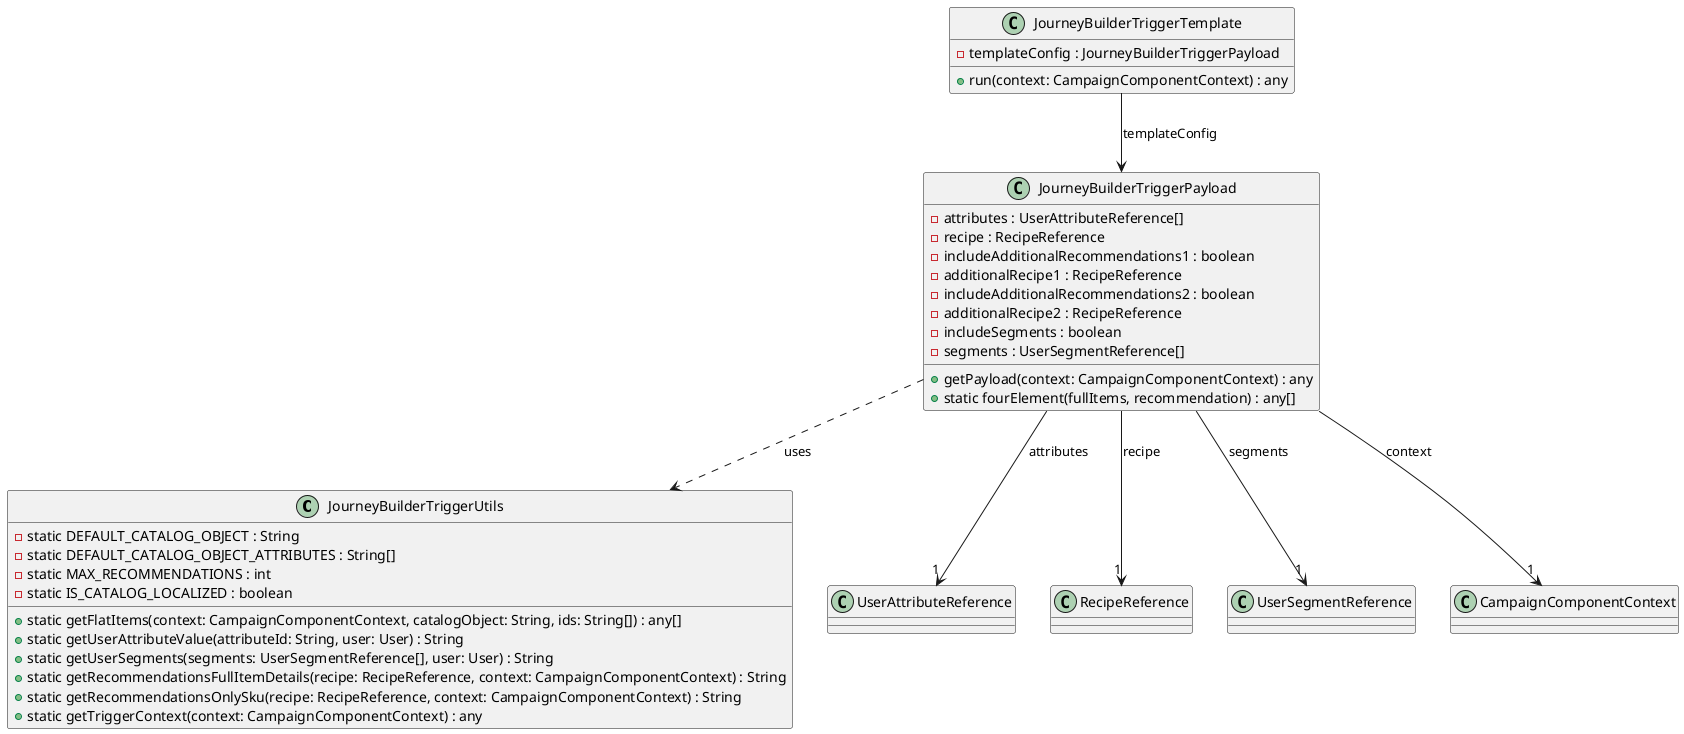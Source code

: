 @startuml

class JourneyBuilderTriggerUtils {
    - static DEFAULT_CATALOG_OBJECT : String
    - static DEFAULT_CATALOG_OBJECT_ATTRIBUTES : String[]
    - static MAX_RECOMMENDATIONS : int
    - static IS_CATALOG_LOCALIZED : boolean

    + static getFlatItems(context: CampaignComponentContext, catalogObject: String, ids: String[]) : any[]
    + static getUserAttributeValue(attributeId: String, user: User) : String
    + static getUserSegments(segments: UserSegmentReference[], user: User) : String
    + static getRecommendationsFullItemDetails(recipe: RecipeReference, context: CampaignComponentContext) : String
    + static getRecommendationsOnlySku(recipe: RecipeReference, context: CampaignComponentContext) : String
    + static getTriggerContext(context: CampaignComponentContext) : any
}

class JourneyBuilderTriggerPayload {
    - attributes : UserAttributeReference[]
    - recipe : RecipeReference
    - includeAdditionalRecommendations1 : boolean
    - additionalRecipe1 : RecipeReference
    - includeAdditionalRecommendations2 : boolean
    - additionalRecipe2 : RecipeReference
    - includeSegments : boolean
    - segments : UserSegmentReference[]

    + getPayload(context: CampaignComponentContext) : any
    + static fourElement(fullItems, recommendation) : any[]
}

class JourneyBuilderTriggerTemplate {
    - templateConfig : JourneyBuilderTriggerPayload

    + run(context: CampaignComponentContext) : any
}

JourneyBuilderTriggerTemplate --> JourneyBuilderTriggerPayload : templateConfig
JourneyBuilderTriggerPayload ..> JourneyBuilderTriggerUtils : uses
JourneyBuilderTriggerPayload --> "1" UserAttributeReference : attributes
JourneyBuilderTriggerPayload --> "1" RecipeReference : recipe
JourneyBuilderTriggerPayload --> "1" UserSegmentReference : segments
JourneyBuilderTriggerPayload --> "1" CampaignComponentContext : context

@enduml
